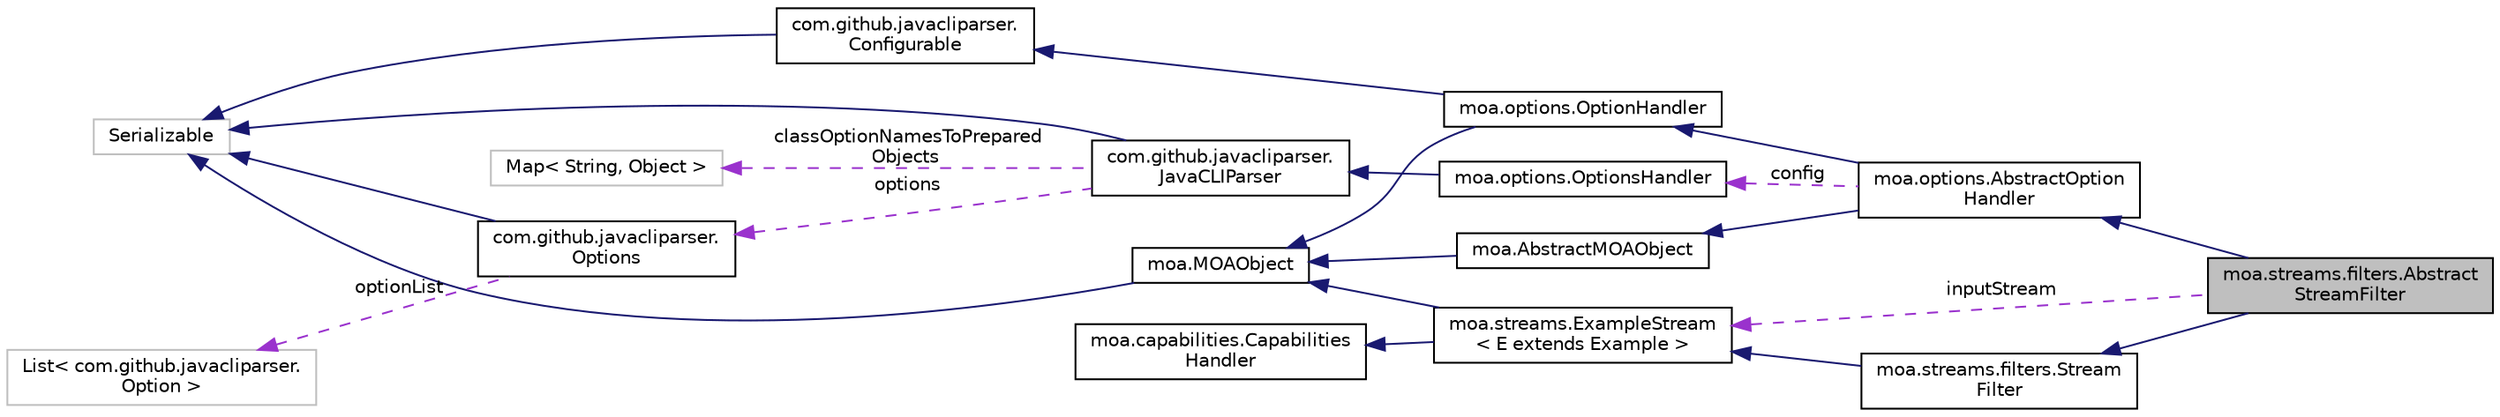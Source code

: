 digraph "moa.streams.filters.AbstractStreamFilter"
{
 // LATEX_PDF_SIZE
  edge [fontname="Helvetica",fontsize="10",labelfontname="Helvetica",labelfontsize="10"];
  node [fontname="Helvetica",fontsize="10",shape=record];
  rankdir="LR";
  Node1 [label="moa.streams.filters.Abstract\lStreamFilter",height=0.2,width=0.4,color="black", fillcolor="grey75", style="filled", fontcolor="black",tooltip=" "];
  Node2 -> Node1 [dir="back",color="midnightblue",fontsize="10",style="solid"];
  Node2 [label="moa.options.AbstractOption\lHandler",height=0.2,width=0.4,color="black", fillcolor="white", style="filled",URL="$classmoa_1_1options_1_1_abstract_option_handler.html",tooltip=" "];
  Node3 -> Node2 [dir="back",color="midnightblue",fontsize="10",style="solid"];
  Node3 [label="moa.AbstractMOAObject",height=0.2,width=0.4,color="black", fillcolor="white", style="filled",URL="$classmoa_1_1_abstract_m_o_a_object.html",tooltip=" "];
  Node4 -> Node3 [dir="back",color="midnightblue",fontsize="10",style="solid"];
  Node4 [label="moa.MOAObject",height=0.2,width=0.4,color="black", fillcolor="white", style="filled",URL="$interfacemoa_1_1_m_o_a_object.html",tooltip=" "];
  Node5 -> Node4 [dir="back",color="midnightblue",fontsize="10",style="solid"];
  Node5 [label="Serializable",height=0.2,width=0.4,color="grey75", fillcolor="white", style="filled",tooltip=" "];
  Node6 -> Node2 [dir="back",color="midnightblue",fontsize="10",style="solid"];
  Node6 [label="moa.options.OptionHandler",height=0.2,width=0.4,color="black", fillcolor="white", style="filled",URL="$interfacemoa_1_1options_1_1_option_handler.html",tooltip=" "];
  Node4 -> Node6 [dir="back",color="midnightblue",fontsize="10",style="solid"];
  Node7 -> Node6 [dir="back",color="midnightblue",fontsize="10",style="solid"];
  Node7 [label="com.github.javacliparser.\lConfigurable",height=0.2,width=0.4,color="black", fillcolor="white", style="filled",URL="$interfacecom_1_1github_1_1javacliparser_1_1_configurable.html",tooltip=" "];
  Node5 -> Node7 [dir="back",color="midnightblue",fontsize="10",style="solid"];
  Node8 -> Node2 [dir="back",color="darkorchid3",fontsize="10",style="dashed",label=" config" ];
  Node8 [label="moa.options.OptionsHandler",height=0.2,width=0.4,color="black", fillcolor="white", style="filled",URL="$classmoa_1_1options_1_1_options_handler.html",tooltip=" "];
  Node9 -> Node8 [dir="back",color="midnightblue",fontsize="10",style="solid"];
  Node9 [label="com.github.javacliparser.\lJavaCLIParser",height=0.2,width=0.4,color="black", fillcolor="white", style="filled",URL="$classcom_1_1github_1_1javacliparser_1_1_java_c_l_i_parser.html",tooltip=" "];
  Node5 -> Node9 [dir="back",color="midnightblue",fontsize="10",style="solid"];
  Node10 -> Node9 [dir="back",color="darkorchid3",fontsize="10",style="dashed",label=" options" ];
  Node10 [label="com.github.javacliparser.\lOptions",height=0.2,width=0.4,color="black", fillcolor="white", style="filled",URL="$classcom_1_1github_1_1javacliparser_1_1_options.html",tooltip=" "];
  Node5 -> Node10 [dir="back",color="midnightblue",fontsize="10",style="solid"];
  Node11 -> Node10 [dir="back",color="darkorchid3",fontsize="10",style="dashed",label=" optionList" ];
  Node11 [label="List\< com.github.javacliparser.\lOption \>",height=0.2,width=0.4,color="grey75", fillcolor="white", style="filled",tooltip=" "];
  Node12 -> Node9 [dir="back",color="darkorchid3",fontsize="10",style="dashed",label=" classOptionNamesToPrepared\lObjects" ];
  Node12 [label="Map\< String, Object \>",height=0.2,width=0.4,color="grey75", fillcolor="white", style="filled",tooltip=" "];
  Node13 -> Node1 [dir="back",color="midnightblue",fontsize="10",style="solid"];
  Node13 [label="moa.streams.filters.Stream\lFilter",height=0.2,width=0.4,color="black", fillcolor="white", style="filled",URL="$interfacemoa_1_1streams_1_1filters_1_1_stream_filter.html",tooltip=" "];
  Node14 -> Node13 [dir="back",color="midnightblue",fontsize="10",style="solid"];
  Node14 [label="moa.streams.ExampleStream\l\< E extends Example \>",height=0.2,width=0.4,color="black", fillcolor="white", style="filled",URL="$interfacemoa_1_1streams_1_1_example_stream.html",tooltip=" "];
  Node4 -> Node14 [dir="back",color="midnightblue",fontsize="10",style="solid"];
  Node15 -> Node14 [dir="back",color="midnightblue",fontsize="10",style="solid"];
  Node15 [label="moa.capabilities.Capabilities\lHandler",height=0.2,width=0.4,color="black", fillcolor="white", style="filled",URL="$interfacemoa_1_1capabilities_1_1_capabilities_handler.html",tooltip=" "];
  Node14 -> Node1 [dir="back",color="darkorchid3",fontsize="10",style="dashed",label=" inputStream" ];
}
